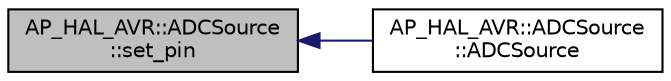 digraph "AP_HAL_AVR::ADCSource::set_pin"
{
 // INTERACTIVE_SVG=YES
  edge [fontname="Helvetica",fontsize="10",labelfontname="Helvetica",labelfontsize="10"];
  node [fontname="Helvetica",fontsize="10",shape=record];
  rankdir="LR";
  Node1 [label="AP_HAL_AVR::ADCSource\l::set_pin",height=0.2,width=0.4,color="black", fillcolor="grey75", style="filled" fontcolor="black"];
  Node1 -> Node2 [dir="back",color="midnightblue",fontsize="10",style="solid",fontname="Helvetica"];
  Node2 [label="AP_HAL_AVR::ADCSource\l::ADCSource",height=0.2,width=0.4,color="black", fillcolor="white", style="filled",URL="$classAP__HAL__AVR_1_1ADCSource.html#a05c1eb4248640eb481e358e174be133f"];
}

